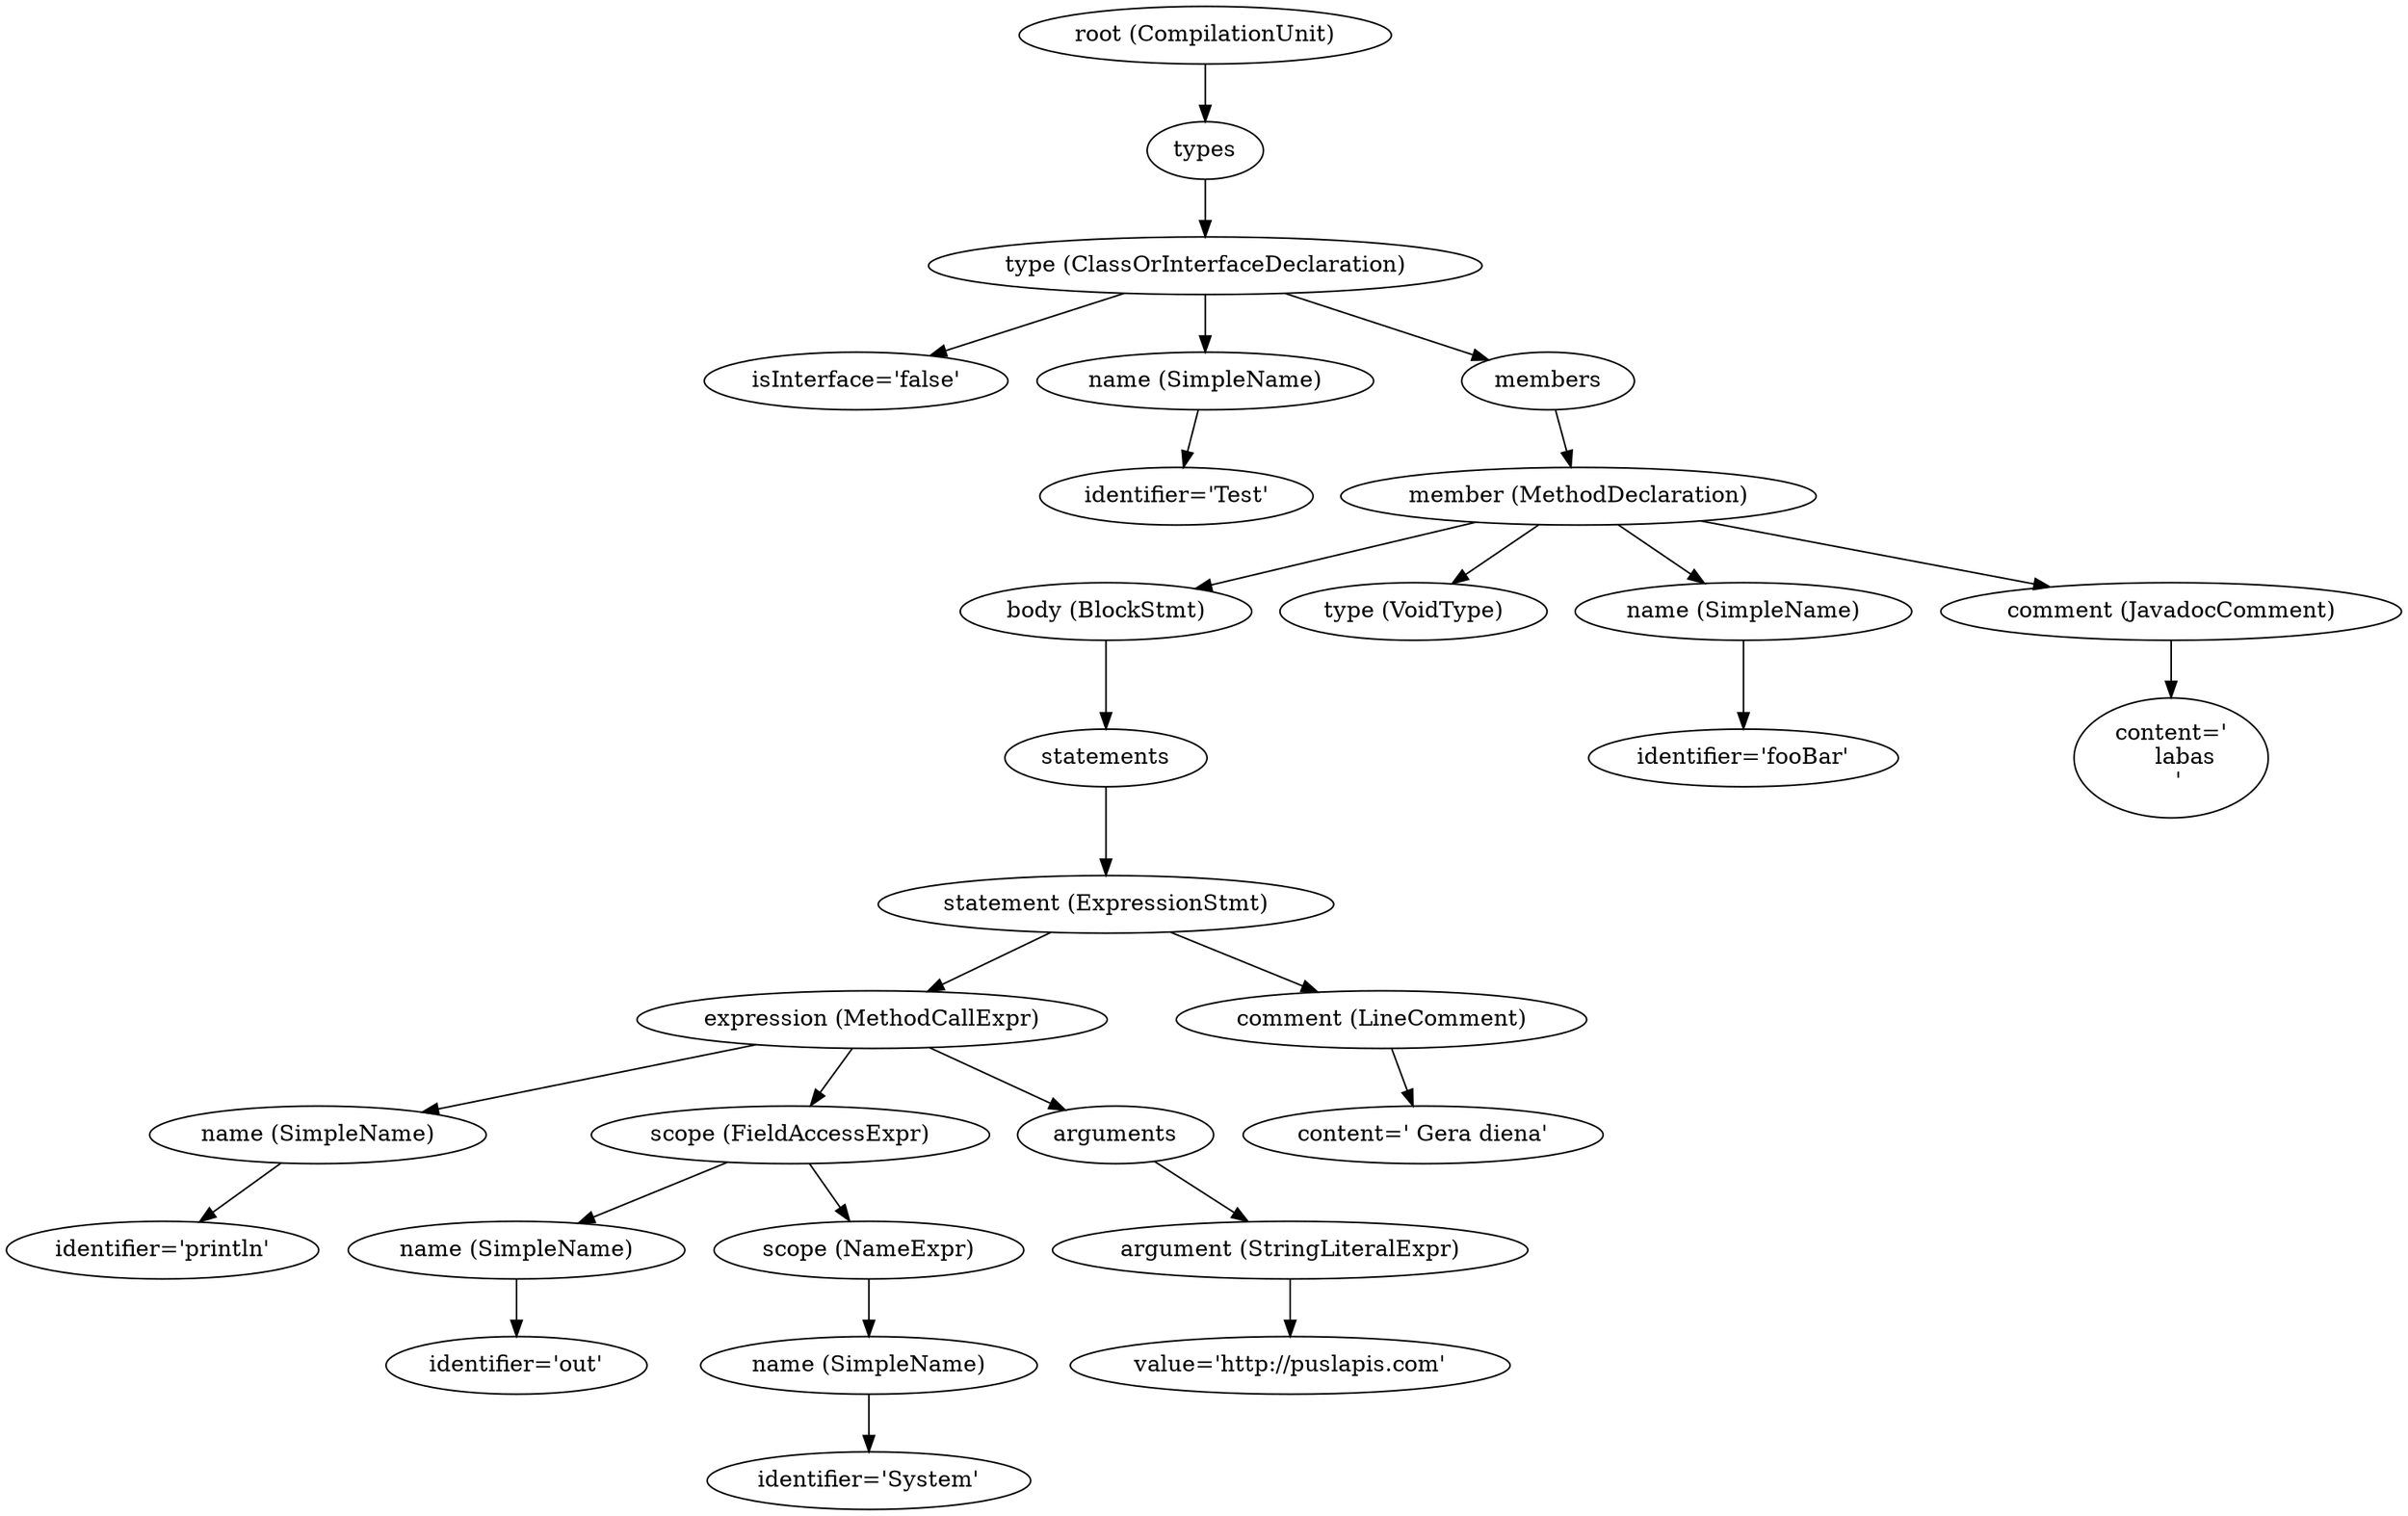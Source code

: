digraph {
n0 [label="root (CompilationUnit)"];
n1 [label="types"];
n0 -> n1;
n2 [label="type (ClassOrInterfaceDeclaration)"];
n1 -> n2;
n3 [label="isInterface='false'"];
n2 -> n3;
n4 [label="name (SimpleName)"];
n2 -> n4;
n5 [label="identifier='Test'"];
n4 -> n5;
n6 [label="members"];
n2 -> n6;
n7 [label="member (MethodDeclaration)"];
n6 -> n7;
n8 [label="body (BlockStmt)"];
n7 -> n8;
n9 [label="statements"];
n8 -> n9;
n10 [label="statement (ExpressionStmt)"];
n9 -> n10;
n11 [label="expression (MethodCallExpr)"];
n10 -> n11;
n12 [label="name (SimpleName)"];
n11 -> n12;
n13 [label="identifier='println'"];
n12 -> n13;
n14 [label="scope (FieldAccessExpr)"];
n11 -> n14;
n15 [label="name (SimpleName)"];
n14 -> n15;
n16 [label="identifier='out'"];
n15 -> n16;
n17 [label="scope (NameExpr)"];
n14 -> n17;
n18 [label="name (SimpleName)"];
n17 -> n18;
n19 [label="identifier='System'"];
n18 -> n19;
n20 [label="arguments"];
n11 -> n20;
n21 [label="argument (StringLiteralExpr)"];
n20 -> n21;
n22 [label="value='http://puslapis.com'"];
n21 -> n22;
n23 [label="comment (LineComment)"];
n10 -> n23;
n24 [label="content=' Gera diena'"];
n23 -> n24;
n25 [label="type (VoidType)"];
n7 -> n25;
n26 [label="name (SimpleName)"];
n7 -> n26;
n27 [label="identifier='fooBar'"];
n26 -> n27;
n28 [label="comment (JavadocComment)"];
n7 -> n28;
n29 [label="content='
    labas
  '"];
n28 -> n29;
}